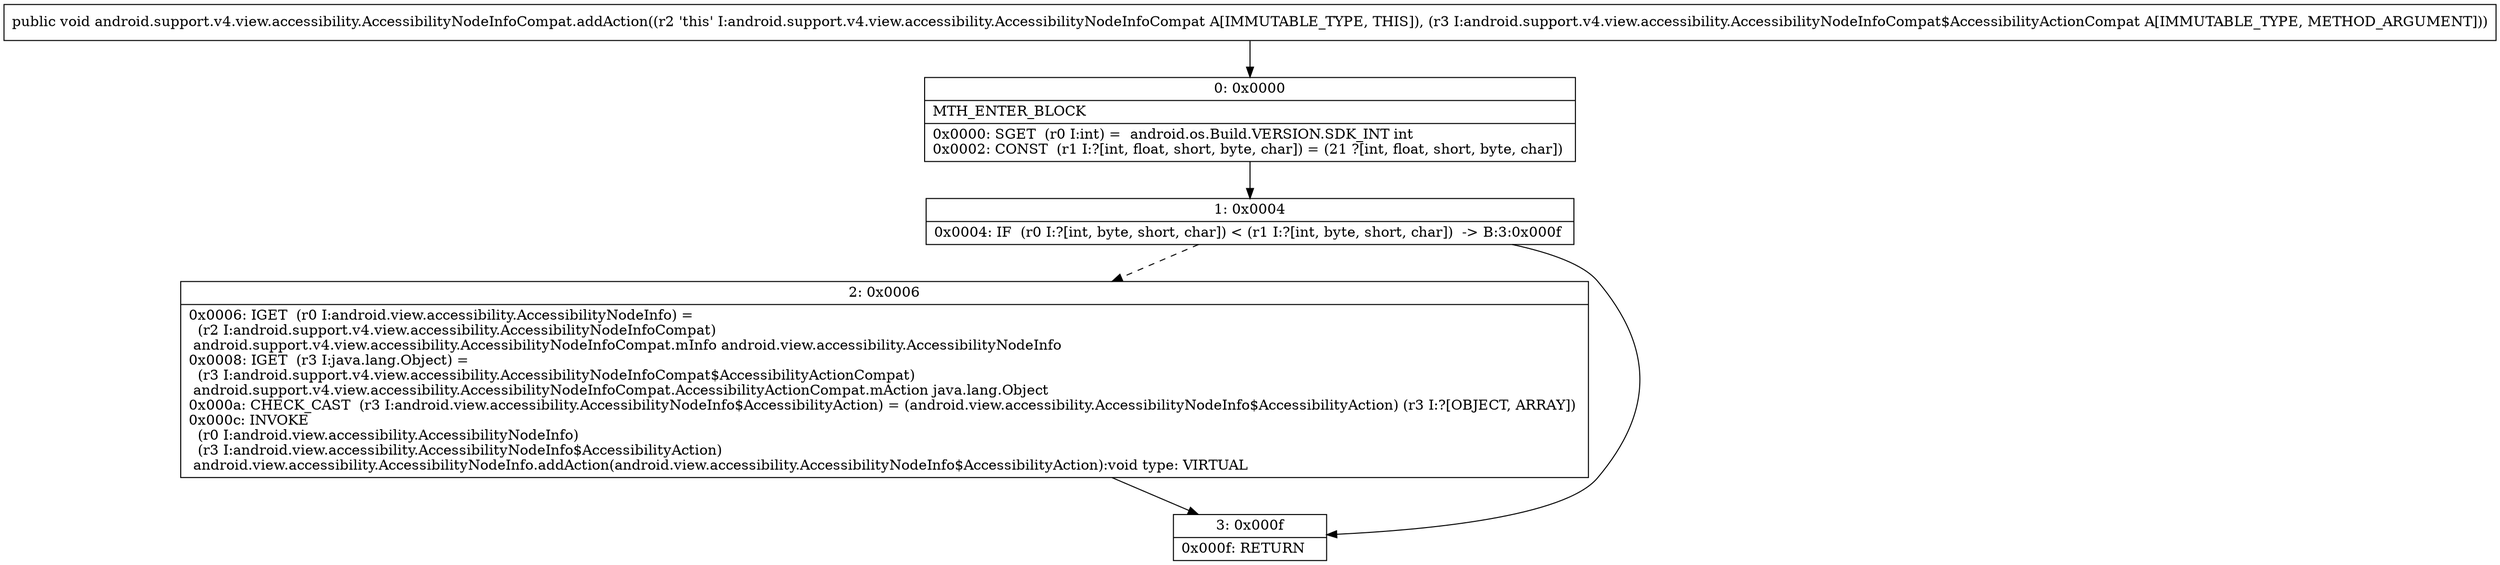 digraph "CFG forandroid.support.v4.view.accessibility.AccessibilityNodeInfoCompat.addAction(Landroid\/support\/v4\/view\/accessibility\/AccessibilityNodeInfoCompat$AccessibilityActionCompat;)V" {
Node_0 [shape=record,label="{0\:\ 0x0000|MTH_ENTER_BLOCK\l|0x0000: SGET  (r0 I:int) =  android.os.Build.VERSION.SDK_INT int \l0x0002: CONST  (r1 I:?[int, float, short, byte, char]) = (21 ?[int, float, short, byte, char]) \l}"];
Node_1 [shape=record,label="{1\:\ 0x0004|0x0004: IF  (r0 I:?[int, byte, short, char]) \< (r1 I:?[int, byte, short, char])  \-\> B:3:0x000f \l}"];
Node_2 [shape=record,label="{2\:\ 0x0006|0x0006: IGET  (r0 I:android.view.accessibility.AccessibilityNodeInfo) = \l  (r2 I:android.support.v4.view.accessibility.AccessibilityNodeInfoCompat)\l android.support.v4.view.accessibility.AccessibilityNodeInfoCompat.mInfo android.view.accessibility.AccessibilityNodeInfo \l0x0008: IGET  (r3 I:java.lang.Object) = \l  (r3 I:android.support.v4.view.accessibility.AccessibilityNodeInfoCompat$AccessibilityActionCompat)\l android.support.v4.view.accessibility.AccessibilityNodeInfoCompat.AccessibilityActionCompat.mAction java.lang.Object \l0x000a: CHECK_CAST  (r3 I:android.view.accessibility.AccessibilityNodeInfo$AccessibilityAction) = (android.view.accessibility.AccessibilityNodeInfo$AccessibilityAction) (r3 I:?[OBJECT, ARRAY]) \l0x000c: INVOKE  \l  (r0 I:android.view.accessibility.AccessibilityNodeInfo)\l  (r3 I:android.view.accessibility.AccessibilityNodeInfo$AccessibilityAction)\l android.view.accessibility.AccessibilityNodeInfo.addAction(android.view.accessibility.AccessibilityNodeInfo$AccessibilityAction):void type: VIRTUAL \l}"];
Node_3 [shape=record,label="{3\:\ 0x000f|0x000f: RETURN   \l}"];
MethodNode[shape=record,label="{public void android.support.v4.view.accessibility.AccessibilityNodeInfoCompat.addAction((r2 'this' I:android.support.v4.view.accessibility.AccessibilityNodeInfoCompat A[IMMUTABLE_TYPE, THIS]), (r3 I:android.support.v4.view.accessibility.AccessibilityNodeInfoCompat$AccessibilityActionCompat A[IMMUTABLE_TYPE, METHOD_ARGUMENT])) }"];
MethodNode -> Node_0;
Node_0 -> Node_1;
Node_1 -> Node_2[style=dashed];
Node_1 -> Node_3;
Node_2 -> Node_3;
}

